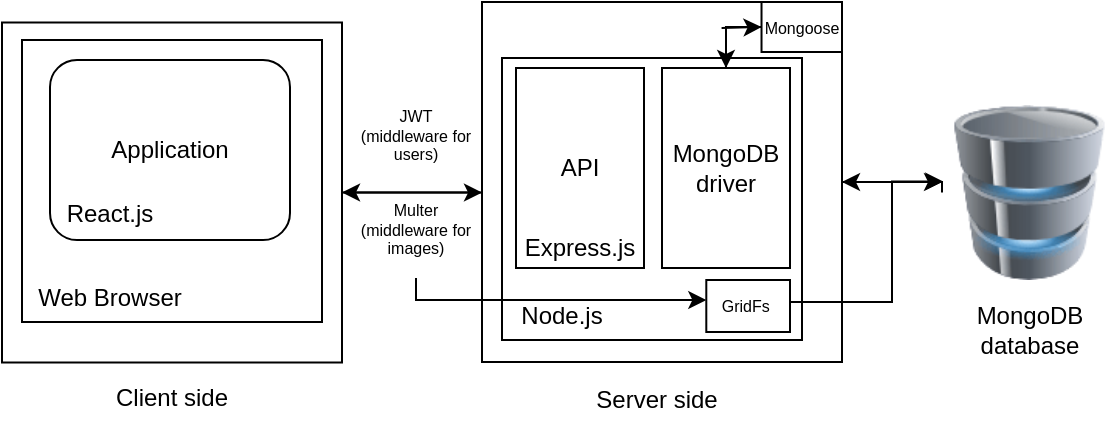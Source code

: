 <mxfile version="21.7.2" type="device">
  <diagram name="Página-1" id="hUGIXAgIbDswx8ZFndya">
    <mxGraphModel dx="553" dy="676" grid="1" gridSize="10" guides="1" tooltips="1" connect="1" arrows="1" fold="1" page="1" pageScale="1" pageWidth="827" pageHeight="1169" math="0" shadow="0">
      <root>
        <mxCell id="0" />
        <mxCell id="1" parent="0" />
        <mxCell id="5PfDezcDEmrp4bfr2bOi-9" style="edgeStyle=orthogonalEdgeStyle;rounded=0;orthogonalLoop=1;jettySize=auto;html=1;" parent="1" source="5PfDezcDEmrp4bfr2bOi-1" target="5PfDezcDEmrp4bfr2bOi-2" edge="1">
          <mxGeometry relative="1" as="geometry">
            <Array as="points">
              <mxPoint x="350" y="165" />
              <mxPoint x="350" y="165" />
            </Array>
          </mxGeometry>
        </mxCell>
        <mxCell id="5PfDezcDEmrp4bfr2bOi-1" value="" style="whiteSpace=wrap;html=1;aspect=fixed;" parent="1" vertex="1">
          <mxGeometry x="135" y="80.25" width="170" height="170" as="geometry" />
        </mxCell>
        <mxCell id="5PfDezcDEmrp4bfr2bOi-6" style="edgeStyle=orthogonalEdgeStyle;rounded=0;orthogonalLoop=1;jettySize=auto;html=1;" parent="1" source="5PfDezcDEmrp4bfr2bOi-2" target="5PfDezcDEmrp4bfr2bOi-3" edge="1">
          <mxGeometry relative="1" as="geometry">
            <Array as="points">
              <mxPoint x="590" y="160" />
              <mxPoint x="590" y="160" />
            </Array>
          </mxGeometry>
        </mxCell>
        <mxCell id="5PfDezcDEmrp4bfr2bOi-8" style="edgeStyle=orthogonalEdgeStyle;rounded=0;orthogonalLoop=1;jettySize=auto;html=1;entryX=1;entryY=0.5;entryDx=0;entryDy=0;" parent="1" source="5PfDezcDEmrp4bfr2bOi-2" target="5PfDezcDEmrp4bfr2bOi-1" edge="1">
          <mxGeometry relative="1" as="geometry">
            <Array as="points">
              <mxPoint x="340" y="165" />
            </Array>
          </mxGeometry>
        </mxCell>
        <mxCell id="5PfDezcDEmrp4bfr2bOi-2" value="" style="whiteSpace=wrap;html=1;aspect=fixed;" parent="1" vertex="1">
          <mxGeometry x="375" y="70" width="180" height="180" as="geometry" />
        </mxCell>
        <mxCell id="5PfDezcDEmrp4bfr2bOi-7" style="edgeStyle=orthogonalEdgeStyle;rounded=0;orthogonalLoop=1;jettySize=auto;html=1;exitX=0;exitY=0.5;exitDx=0;exitDy=0;entryX=1;entryY=0.5;entryDx=0;entryDy=0;" parent="1" source="5PfDezcDEmrp4bfr2bOi-3" target="5PfDezcDEmrp4bfr2bOi-2" edge="1">
          <mxGeometry relative="1" as="geometry">
            <Array as="points">
              <mxPoint x="605" y="160" />
            </Array>
          </mxGeometry>
        </mxCell>
        <mxCell id="5PfDezcDEmrp4bfr2bOi-3" value="" style="image;html=1;image=img/lib/clip_art/computers/Database_128x128.png" parent="1" vertex="1">
          <mxGeometry x="605" y="121.5" width="87.5" height="87.5" as="geometry" />
        </mxCell>
        <mxCell id="5PfDezcDEmrp4bfr2bOi-4" value="MongoDB&lt;br&gt;database" style="text;html=1;strokeColor=none;fillColor=none;align=center;verticalAlign=middle;whiteSpace=wrap;rounded=0;" parent="1" vertex="1">
          <mxGeometry x="618.75" y="219" width="60" height="30" as="geometry" />
        </mxCell>
        <mxCell id="5PfDezcDEmrp4bfr2bOi-12" value="" style="rounded=0;whiteSpace=wrap;html=1;" parent="1" vertex="1">
          <mxGeometry x="145" y="89" width="150" height="141" as="geometry" />
        </mxCell>
        <mxCell id="5PfDezcDEmrp4bfr2bOi-10" value="Application" style="rounded=1;whiteSpace=wrap;html=1;" parent="1" vertex="1">
          <mxGeometry x="159" y="99" width="120" height="90" as="geometry" />
        </mxCell>
        <mxCell id="5PfDezcDEmrp4bfr2bOi-11" value="React.js" style="text;html=1;strokeColor=none;fillColor=none;align=center;verticalAlign=middle;whiteSpace=wrap;rounded=0;" parent="1" vertex="1">
          <mxGeometry x="159" y="160.5" width="60" height="30" as="geometry" />
        </mxCell>
        <mxCell id="5PfDezcDEmrp4bfr2bOi-13" value="Web Browser" style="text;html=1;strokeColor=none;fillColor=none;align=center;verticalAlign=middle;whiteSpace=wrap;rounded=0;" parent="1" vertex="1">
          <mxGeometry x="139" y="203" width="100" height="30" as="geometry" />
        </mxCell>
        <mxCell id="5PfDezcDEmrp4bfr2bOi-14" value="Client side" style="text;html=1;strokeColor=none;fillColor=none;align=center;verticalAlign=middle;whiteSpace=wrap;rounded=0;" parent="1" vertex="1">
          <mxGeometry x="190" y="253" width="60" height="30" as="geometry" />
        </mxCell>
        <mxCell id="5PfDezcDEmrp4bfr2bOi-15" value="Server side" style="text;html=1;strokeColor=none;fillColor=none;align=center;verticalAlign=middle;whiteSpace=wrap;rounded=0;" parent="1" vertex="1">
          <mxGeometry x="425" y="254.25" width="75" height="30" as="geometry" />
        </mxCell>
        <mxCell id="5PfDezcDEmrp4bfr2bOi-16" value="" style="rounded=0;whiteSpace=wrap;html=1;" parent="1" vertex="1">
          <mxGeometry x="385" y="98" width="150" height="141" as="geometry" />
        </mxCell>
        <mxCell id="5PfDezcDEmrp4bfr2bOi-17" value="Node.js" style="text;html=1;strokeColor=none;fillColor=none;align=center;verticalAlign=middle;whiteSpace=wrap;rounded=0;" parent="1" vertex="1">
          <mxGeometry x="365" y="212" width="100" height="30" as="geometry" />
        </mxCell>
        <mxCell id="RJz0pizkB9RnsldSUuhB-14" style="edgeStyle=orthogonalEdgeStyle;rounded=0;orthogonalLoop=1;jettySize=auto;html=1;entryX=0;entryY=0.5;entryDx=0;entryDy=0;" edge="1" parent="1" source="5PfDezcDEmrp4bfr2bOi-18" target="RJz0pizkB9RnsldSUuhB-9">
          <mxGeometry relative="1" as="geometry" />
        </mxCell>
        <mxCell id="5PfDezcDEmrp4bfr2bOi-18" value="MongoDB driver" style="rounded=0;whiteSpace=wrap;html=1;" parent="1" vertex="1">
          <mxGeometry x="465" y="103" width="64" height="100" as="geometry" />
        </mxCell>
        <mxCell id="5PfDezcDEmrp4bfr2bOi-19" value="API" style="rounded=0;whiteSpace=wrap;html=1;" parent="1" vertex="1">
          <mxGeometry x="392" y="103" width="64" height="100" as="geometry" />
        </mxCell>
        <mxCell id="5PfDezcDEmrp4bfr2bOi-20" value="Express.js" style="text;html=1;strokeColor=none;fillColor=none;align=center;verticalAlign=middle;whiteSpace=wrap;rounded=0;" parent="1" vertex="1">
          <mxGeometry x="394" y="178" width="60" height="30" as="geometry" />
        </mxCell>
        <mxCell id="RJz0pizkB9RnsldSUuhB-1" value="JWT (middleware for users)" style="text;html=1;strokeColor=none;fillColor=none;align=center;verticalAlign=middle;whiteSpace=wrap;rounded=0;fontSize=8;" vertex="1" parent="1">
          <mxGeometry x="312" y="121.5" width="60" height="30" as="geometry" />
        </mxCell>
        <mxCell id="RJz0pizkB9RnsldSUuhB-10" style="edgeStyle=orthogonalEdgeStyle;rounded=0;orthogonalLoop=1;jettySize=auto;html=1;exitX=1;exitY=0.5;exitDx=0;exitDy=0;entryX=0.007;entryY=0.425;entryDx=0;entryDy=0;entryPerimeter=0;" edge="1" parent="1">
          <mxGeometry relative="1" as="geometry">
            <mxPoint x="529.0" y="214" as="sourcePoint" />
            <mxPoint x="605.613" y="159.688" as="targetPoint" />
            <Array as="points">
              <mxPoint x="529" y="220" />
              <mxPoint x="580" y="220" />
              <mxPoint x="580" y="160" />
            </Array>
          </mxGeometry>
        </mxCell>
        <mxCell id="RJz0pizkB9RnsldSUuhB-2" value="GridFs&amp;nbsp;" style="text;html=1;align=center;verticalAlign=middle;whiteSpace=wrap;rounded=0;fontSize=8;strokeColor=default;" vertex="1" parent="1">
          <mxGeometry x="487.15" y="209" width="41.85" height="26" as="geometry" />
        </mxCell>
        <mxCell id="RJz0pizkB9RnsldSUuhB-6" style="edgeStyle=orthogonalEdgeStyle;rounded=0;orthogonalLoop=1;jettySize=auto;html=1;" edge="1" parent="1" target="RJz0pizkB9RnsldSUuhB-2">
          <mxGeometry relative="1" as="geometry">
            <mxPoint x="342" y="208" as="sourcePoint" />
            <Array as="points">
              <mxPoint x="342" y="219" />
            </Array>
          </mxGeometry>
        </mxCell>
        <mxCell id="RJz0pizkB9RnsldSUuhB-5" value="Multer (middleware for images)" style="text;html=1;strokeColor=none;fillColor=none;align=center;verticalAlign=middle;whiteSpace=wrap;rounded=0;fontSize=8;" vertex="1" parent="1">
          <mxGeometry x="312" y="169" width="60" height="30" as="geometry" />
        </mxCell>
        <mxCell id="RJz0pizkB9RnsldSUuhB-12" style="edgeStyle=orthogonalEdgeStyle;rounded=0;orthogonalLoop=1;jettySize=auto;html=1;exitX=0;exitY=0.5;exitDx=0;exitDy=0;entryX=0.5;entryY=0;entryDx=0;entryDy=0;" edge="1" parent="1" source="RJz0pizkB9RnsldSUuhB-9" target="5PfDezcDEmrp4bfr2bOi-18">
          <mxGeometry relative="1" as="geometry" />
        </mxCell>
        <mxCell id="RJz0pizkB9RnsldSUuhB-9" value="Mongoose" style="text;html=1;align=center;verticalAlign=middle;whiteSpace=wrap;rounded=0;fontSize=8;strokeColor=default;" vertex="1" parent="1">
          <mxGeometry x="514.76" y="70" width="40.24" height="25" as="geometry" />
        </mxCell>
      </root>
    </mxGraphModel>
  </diagram>
</mxfile>
